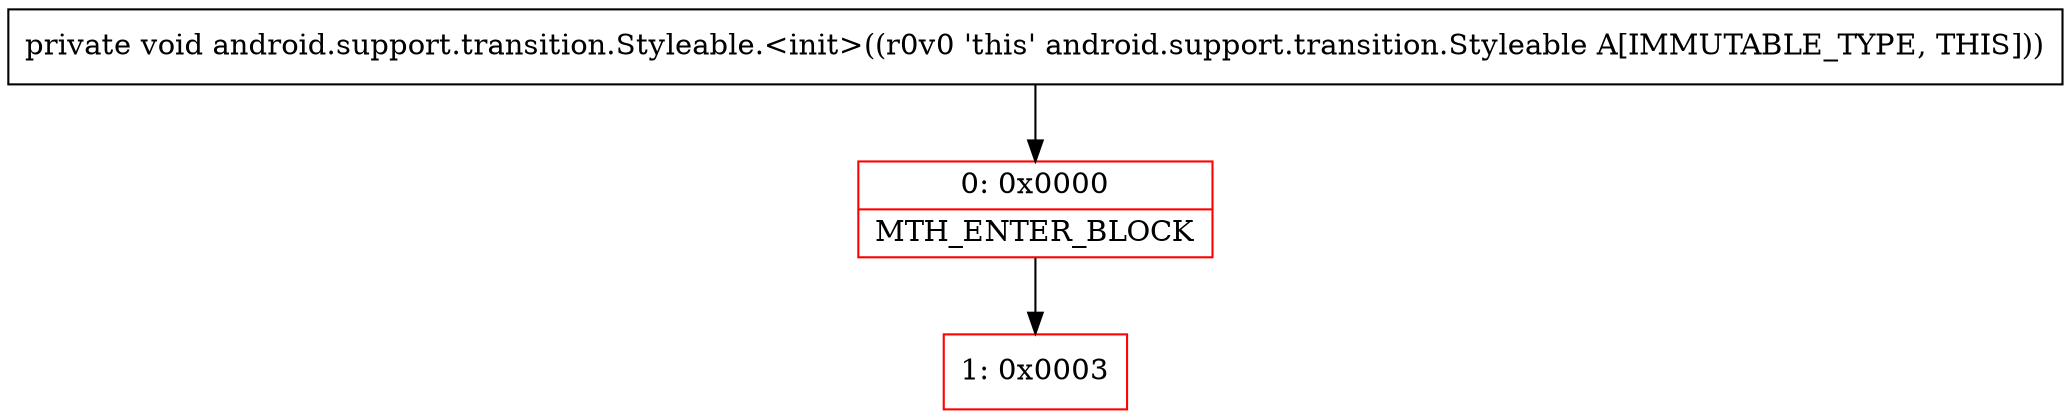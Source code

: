digraph "CFG forandroid.support.transition.Styleable.\<init\>()V" {
subgraph cluster_Region_2008673451 {
label = "R(0)";
node [shape=record,color=blue];
}
Node_0 [shape=record,color=red,label="{0\:\ 0x0000|MTH_ENTER_BLOCK\l}"];
Node_1 [shape=record,color=red,label="{1\:\ 0x0003}"];
MethodNode[shape=record,label="{private void android.support.transition.Styleable.\<init\>((r0v0 'this' android.support.transition.Styleable A[IMMUTABLE_TYPE, THIS])) }"];
MethodNode -> Node_0;
Node_0 -> Node_1;
}

